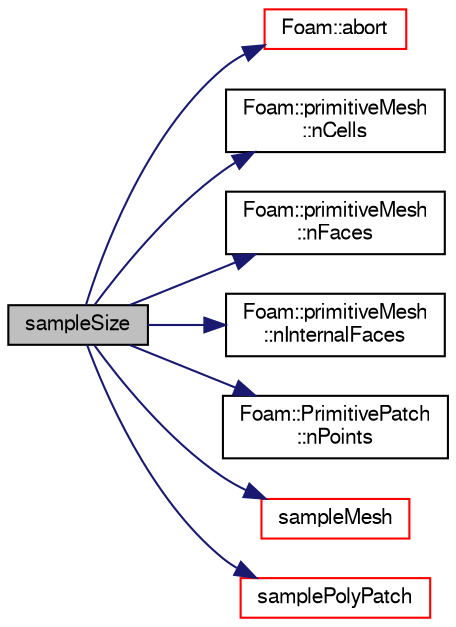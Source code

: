 digraph "sampleSize"
{
  bgcolor="transparent";
  edge [fontname="FreeSans",fontsize="10",labelfontname="FreeSans",labelfontsize="10"];
  node [fontname="FreeSans",fontsize="10",shape=record];
  rankdir="LR";
  Node2298 [label="sampleSize",height=0.2,width=0.4,color="black", fillcolor="grey75", style="filled", fontcolor="black"];
  Node2298 -> Node2299 [color="midnightblue",fontsize="10",style="solid",fontname="FreeSans"];
  Node2299 [label="Foam::abort",height=0.2,width=0.4,color="red",URL="$a21124.html#a447107a607d03e417307c203fa5fb44b"];
  Node2298 -> Node2342 [color="midnightblue",fontsize="10",style="solid",fontname="FreeSans"];
  Node2342 [label="Foam::primitiveMesh\l::nCells",height=0.2,width=0.4,color="black",URL="$a27530.html#a13b94bdb0926552bf78ad5210a73a3d5"];
  Node2298 -> Node2343 [color="midnightblue",fontsize="10",style="solid",fontname="FreeSans"];
  Node2343 [label="Foam::primitiveMesh\l::nFaces",height=0.2,width=0.4,color="black",URL="$a27530.html#abe602c985a3c9ffa67176e969e77ca6f"];
  Node2298 -> Node2344 [color="midnightblue",fontsize="10",style="solid",fontname="FreeSans"];
  Node2344 [label="Foam::primitiveMesh\l::nInternalFaces",height=0.2,width=0.4,color="black",URL="$a27530.html#aa6c7965af1f30d16d9125deb981cbdb0"];
  Node2298 -> Node2345 [color="midnightblue",fontsize="10",style="solid",fontname="FreeSans"];
  Node2345 [label="Foam::PrimitivePatch\l::nPoints",height=0.2,width=0.4,color="black",URL="$a27538.html#a1c886a784a597459dbf2d9470798e9dd",tooltip="Return number of points supporting patch faces. "];
  Node2298 -> Node2346 [color="midnightblue",fontsize="10",style="solid",fontname="FreeSans"];
  Node2346 [label="sampleMesh",height=0.2,width=0.4,color="red",URL="$a25094.html#a75f4352dcd205ea34f90ada907f95091",tooltip="Get the region mesh. "];
  Node2298 -> Node2481 [color="midnightblue",fontsize="10",style="solid",fontname="FreeSans"];
  Node2481 [label="samplePolyPatch",height=0.2,width=0.4,color="red",URL="$a25094.html#a8f81235fc833f4500edd224fb8ecd146",tooltip="Get the patch on the region. "];
}
